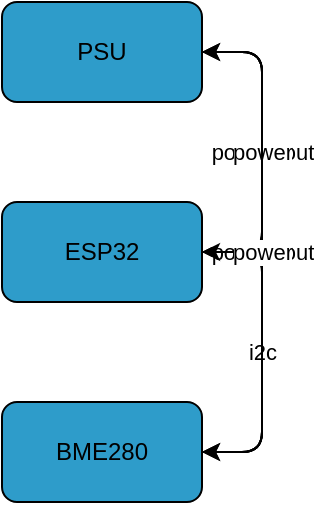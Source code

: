<mxGraphModel dx="1190" dy="757" grid="1" gridSize="10" guides="1" tooltips="1" connect="1" arrows="1" fold="1" page="1" pageScale="1" pageWidth="850" pageHeight="1100" background="#ffffff">
  <root>
    <mxCell id="0"/>
    <mxCell id="1" parent="0"/>
    <mxCell id="845bc492-8854-4413-9b41-c0ac58c7444a" value="PSU" style="rounded=1;shape=rectangle;whiteSpace=wrap;html=1;fillColor=#2E9CCA;" vertex="1" parent="1">
      <mxGeometry x="200" y="100" width="100" height="50" as="geometry"/>
    </mxCell>
    <mxCell id="1837a2dd-74ff-447a-ae5c-a656eda9d4a3" value="ESP32" style="rounded=1;shape=rectangle;whiteSpace=wrap;html=1;fillColor=#2E9CCA;" vertex="1" parent="1">
      <mxGeometry x="200" y="200" width="100" height="50" as="geometry"/>
    </mxCell>
    <mxCell id="0f1e7f85-a17c-4ba0-8b73-93412b68ecdd" value="BME280" style="rounded=1;shape=rectangle;whiteSpace=wrap;html=1;fillColor=#2E9CCA;" vertex="1" parent="1">
      <mxGeometry x="200" y="300" width="100" height="50" as="geometry"/>
    </mxCell>
    <mxCell style="edgeStyle=entityRelationEdgeStyle;rounded=1;orthogonalLoop=1;jettySize=auto;html=1;strokeColor=#000000;" value="power_out" edge="1" parent="1" source="845bc492-8854-4413-9b41-c0ac58c7444a" target="1837a2dd-74ff-447a-ae5c-a656eda9d4a3">
      <mxGeometry relative="1" as="geometry"/>
    </mxCell>
    <mxCell style="edgeStyle=entityRelationEdgeStyle;rounded=1;orthogonalLoop=1;jettySize=auto;html=1;strokeColor=#000000;" value="power_out" edge="1" parent="1" source="845bc492-8854-4413-9b41-c0ac58c7444a" target="0f1e7f85-a17c-4ba0-8b73-93412b68ecdd">
      <mxGeometry relative="1" as="geometry"/>
    </mxCell>
    <mxCell style="edgeStyle=entityRelationEdgeStyle;rounded=1;orthogonalLoop=1;jettySize=auto;html=1;strokeColor=#000000;" value="i2c" edge="1" parent="1" source="1837a2dd-74ff-447a-ae5c-a656eda9d4a3" target="0f1e7f85-a17c-4ba0-8b73-93412b68ecdd">
      <mxGeometry relative="1" as="geometry"/>
    </mxCell>
    <mxCell style="edgeStyle=entityRelationEdgeStyle;rounded=1;orthogonalLoop=1;jettySize=auto;html=1;strokeColor=#000000;" value="power" edge="1" parent="1" source="1837a2dd-74ff-447a-ae5c-a656eda9d4a3" target="845bc492-8854-4413-9b41-c0ac58c7444a">
      <mxGeometry relative="1" as="geometry"/>
    </mxCell>
    <mxCell style="edgeStyle=entityRelationEdgeStyle;rounded=1;orthogonalLoop=1;jettySize=auto;html=1;strokeColor=#000000;" value="i2c" edge="1" parent="1" source="0f1e7f85-a17c-4ba0-8b73-93412b68ecdd" target="1837a2dd-74ff-447a-ae5c-a656eda9d4a3">
      <mxGeometry relative="1" as="geometry"/>
    </mxCell>
    <mxCell style="edgeStyle=entityRelationEdgeStyle;rounded=1;orthogonalLoop=1;jettySize=auto;html=1;strokeColor=#000000;" value="power" edge="1" parent="1" source="0f1e7f85-a17c-4ba0-8b73-93412b68ecdd" target="845bc492-8854-4413-9b41-c0ac58c7444a">
      <mxGeometry relative="1" as="geometry"/>
    </mxCell>
  </root>
</mxGraphModel>

